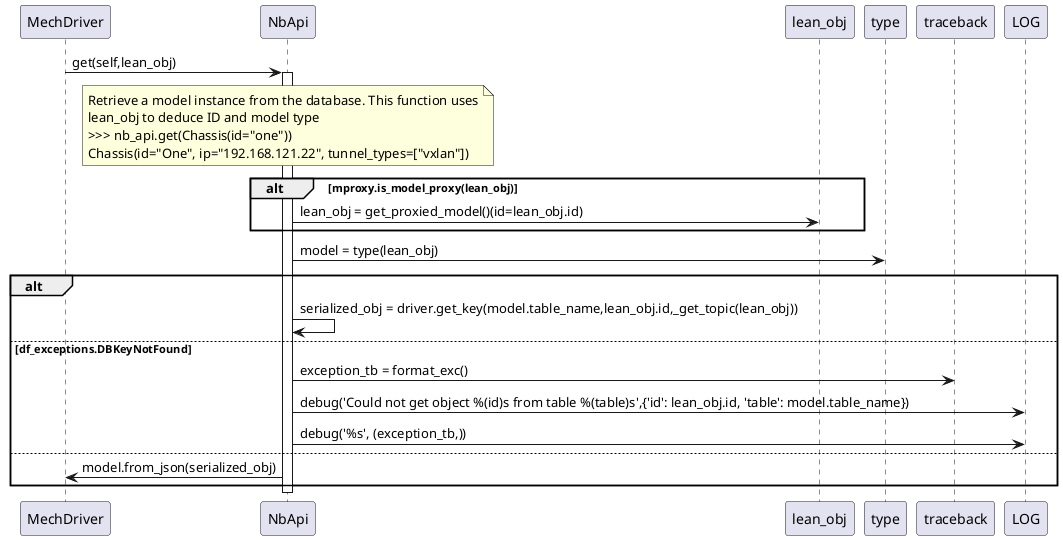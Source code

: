 @startuml get obj
MechDriver->NbApi:get(self,lean_obj)
activate NbApi
note over NbApi
    Retrieve a model instance from the database. This function uses
    lean_obj to deduce ID and model type
    >>> nb_api.get(Chassis(id="one"))
    Chassis(id="One", ip="192.168.121.22", tunnel_types=["vxlan"])
end note
alt mproxy.is_model_proxy(lean_obj)
    NbApi->lean_obj:lean_obj = get_proxied_model()(id=lean_obj.id)
end
NbApi->type:model = type(lean_obj)
alt
    NbApi->NbApi:serialized_obj = driver.get_key(model.table_name,lean_obj.id,_get_topic(lean_obj))
else df_exceptions.DBKeyNotFound
    NbApi->traceback:exception_tb = format_exc()
    NbApi->LOG:debug('Could not get object %(id)s from table %(table)s',{'id': lean_obj.id, 'table': model.table_name})
    NbApi->LOG:debug('%s', (exception_tb,))
else
    NbApi->MechDriver: model.from_json(serialized_obj)
end
deactivate
@enduml